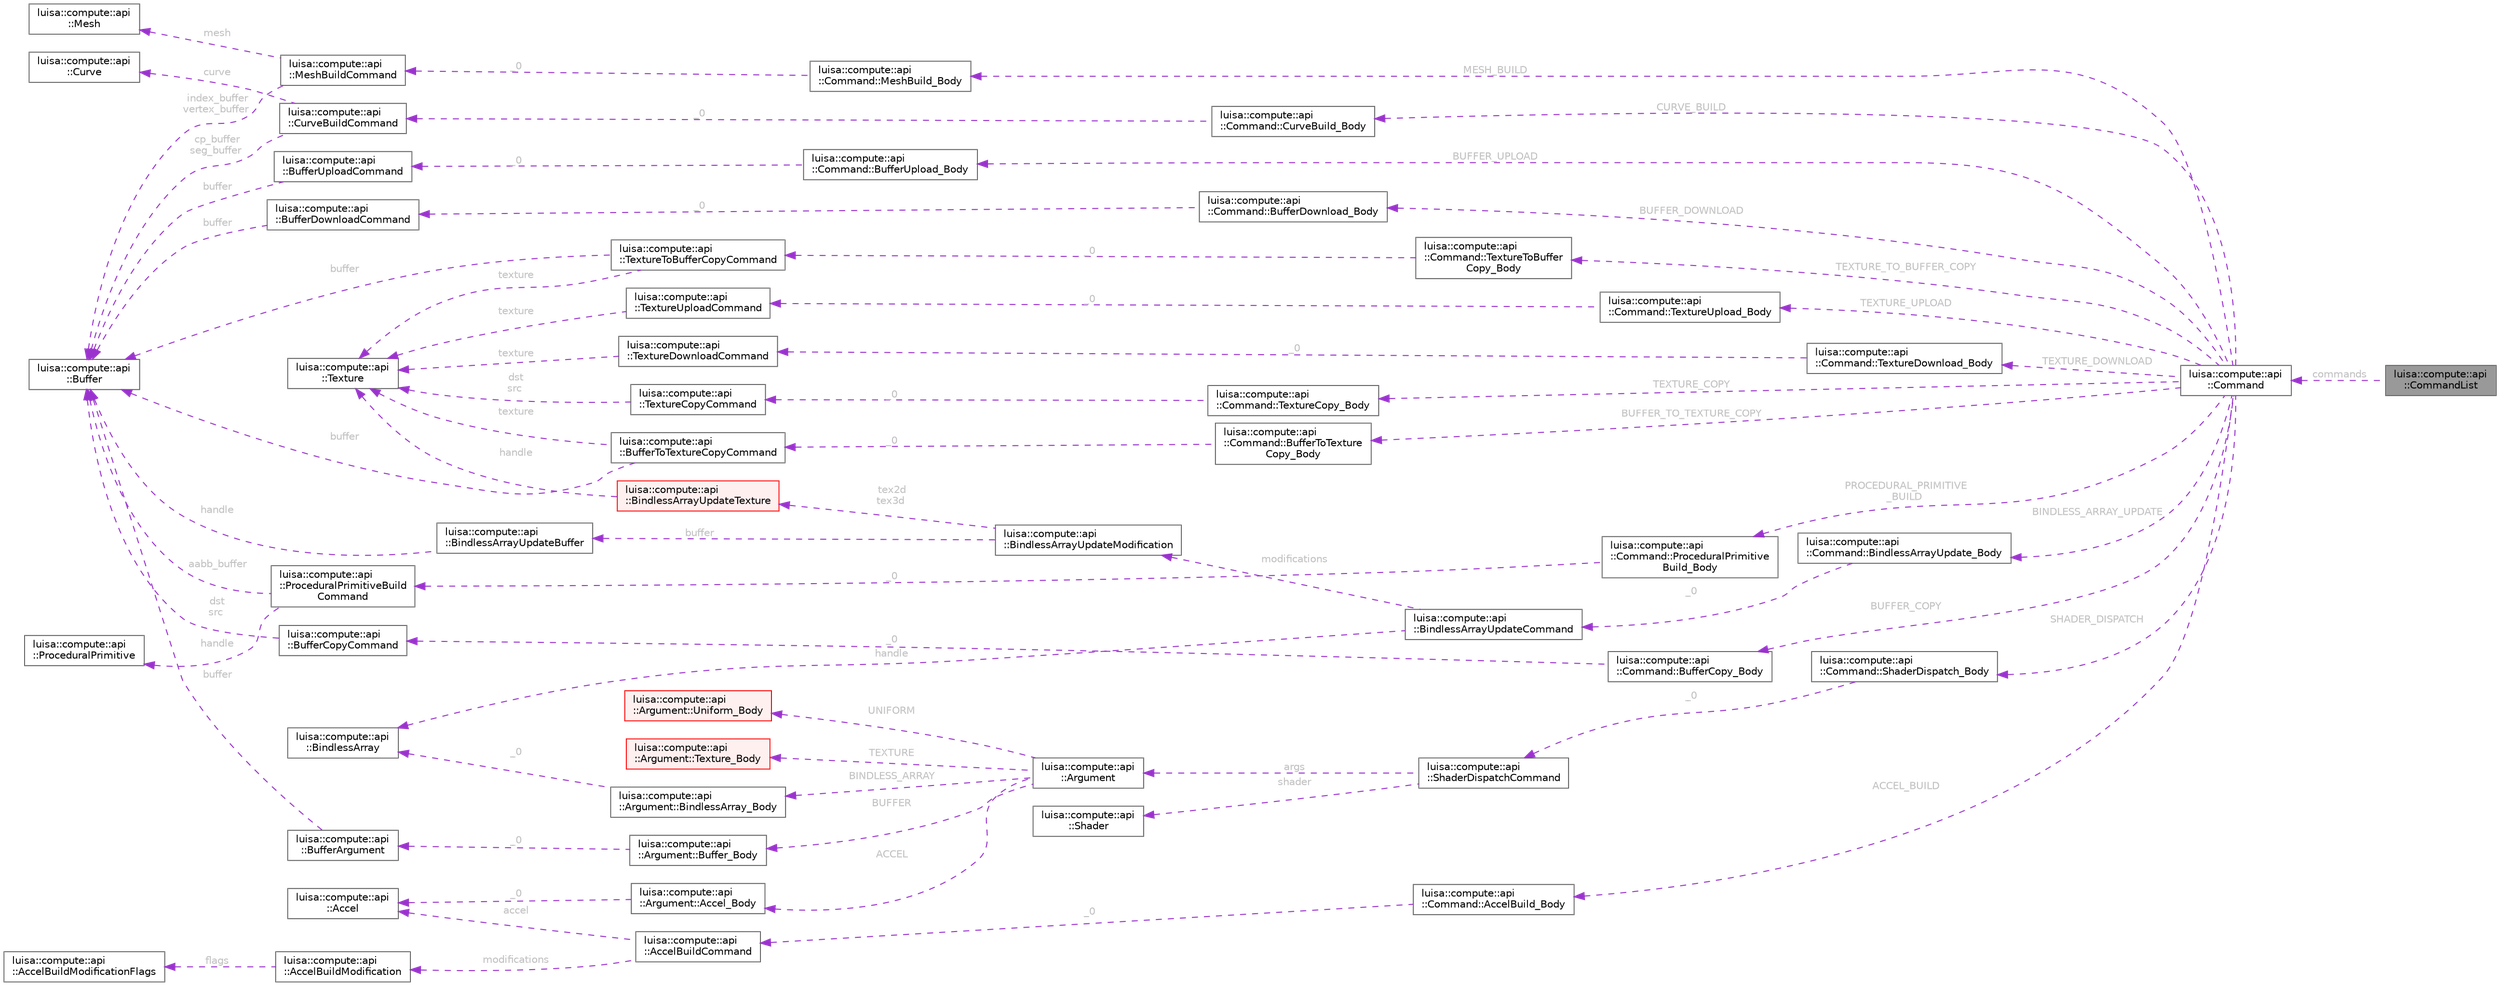 digraph "luisa::compute::api::CommandList"
{
 // LATEX_PDF_SIZE
  bgcolor="transparent";
  edge [fontname=Helvetica,fontsize=10,labelfontname=Helvetica,labelfontsize=10];
  node [fontname=Helvetica,fontsize=10,shape=box,height=0.2,width=0.4];
  rankdir="LR";
  Node1 [id="Node000001",label="luisa::compute::api\l::CommandList",height=0.2,width=0.4,color="gray40", fillcolor="grey60", style="filled", fontcolor="black",tooltip=" "];
  Node2 -> Node1 [id="edge1_Node000001_Node000002",dir="back",color="darkorchid3",style="dashed",tooltip=" ",label=" commands",fontcolor="grey" ];
  Node2 [id="Node000002",label="luisa::compute::api\l::Command",height=0.2,width=0.4,color="gray40", fillcolor="white", style="filled",URL="$structluisa_1_1compute_1_1api_1_1_command.html",tooltip=" "];
  Node3 -> Node2 [id="edge2_Node000002_Node000003",dir="back",color="darkorchid3",style="dashed",tooltip=" ",label=" BUFFER_UPLOAD",fontcolor="grey" ];
  Node3 [id="Node000003",label="luisa::compute::api\l::Command::BufferUpload_Body",height=0.2,width=0.4,color="gray40", fillcolor="white", style="filled",URL="$structluisa_1_1compute_1_1api_1_1_command_1_1_buffer_upload___body.html",tooltip=" "];
  Node4 -> Node3 [id="edge3_Node000003_Node000004",dir="back",color="darkorchid3",style="dashed",tooltip=" ",label=" _0",fontcolor="grey" ];
  Node4 [id="Node000004",label="luisa::compute::api\l::BufferUploadCommand",height=0.2,width=0.4,color="gray40", fillcolor="white", style="filled",URL="$structluisa_1_1compute_1_1api_1_1_buffer_upload_command.html",tooltip=" "];
  Node5 -> Node4 [id="edge4_Node000004_Node000005",dir="back",color="darkorchid3",style="dashed",tooltip=" ",label=" buffer",fontcolor="grey" ];
  Node5 [id="Node000005",label="luisa::compute::api\l::Buffer",height=0.2,width=0.4,color="gray40", fillcolor="white", style="filled",URL="$structluisa_1_1compute_1_1api_1_1_buffer.html",tooltip=" "];
  Node6 -> Node2 [id="edge5_Node000002_Node000006",dir="back",color="darkorchid3",style="dashed",tooltip=" ",label=" BUFFER_DOWNLOAD",fontcolor="grey" ];
  Node6 [id="Node000006",label="luisa::compute::api\l::Command::BufferDownload_Body",height=0.2,width=0.4,color="gray40", fillcolor="white", style="filled",URL="$structluisa_1_1compute_1_1api_1_1_command_1_1_buffer_download___body.html",tooltip=" "];
  Node7 -> Node6 [id="edge6_Node000006_Node000007",dir="back",color="darkorchid3",style="dashed",tooltip=" ",label=" _0",fontcolor="grey" ];
  Node7 [id="Node000007",label="luisa::compute::api\l::BufferDownloadCommand",height=0.2,width=0.4,color="gray40", fillcolor="white", style="filled",URL="$structluisa_1_1compute_1_1api_1_1_buffer_download_command.html",tooltip=" "];
  Node5 -> Node7 [id="edge7_Node000007_Node000005",dir="back",color="darkorchid3",style="dashed",tooltip=" ",label=" buffer",fontcolor="grey" ];
  Node8 -> Node2 [id="edge8_Node000002_Node000008",dir="back",color="darkorchid3",style="dashed",tooltip=" ",label=" BUFFER_COPY",fontcolor="grey" ];
  Node8 [id="Node000008",label="luisa::compute::api\l::Command::BufferCopy_Body",height=0.2,width=0.4,color="gray40", fillcolor="white", style="filled",URL="$structluisa_1_1compute_1_1api_1_1_command_1_1_buffer_copy___body.html",tooltip=" "];
  Node9 -> Node8 [id="edge9_Node000008_Node000009",dir="back",color="darkorchid3",style="dashed",tooltip=" ",label=" _0",fontcolor="grey" ];
  Node9 [id="Node000009",label="luisa::compute::api\l::BufferCopyCommand",height=0.2,width=0.4,color="gray40", fillcolor="white", style="filled",URL="$structluisa_1_1compute_1_1api_1_1_buffer_copy_command.html",tooltip=" "];
  Node5 -> Node9 [id="edge10_Node000009_Node000005",dir="back",color="darkorchid3",style="dashed",tooltip=" ",label=" dst\nsrc",fontcolor="grey" ];
  Node10 -> Node2 [id="edge11_Node000002_Node000010",dir="back",color="darkorchid3",style="dashed",tooltip=" ",label=" BUFFER_TO_TEXTURE_COPY",fontcolor="grey" ];
  Node10 [id="Node000010",label="luisa::compute::api\l::Command::BufferToTexture\lCopy_Body",height=0.2,width=0.4,color="gray40", fillcolor="white", style="filled",URL="$structluisa_1_1compute_1_1api_1_1_command_1_1_buffer_to_texture_copy___body.html",tooltip=" "];
  Node11 -> Node10 [id="edge12_Node000010_Node000011",dir="back",color="darkorchid3",style="dashed",tooltip=" ",label=" _0",fontcolor="grey" ];
  Node11 [id="Node000011",label="luisa::compute::api\l::BufferToTextureCopyCommand",height=0.2,width=0.4,color="gray40", fillcolor="white", style="filled",URL="$structluisa_1_1compute_1_1api_1_1_buffer_to_texture_copy_command.html",tooltip=" "];
  Node5 -> Node11 [id="edge13_Node000011_Node000005",dir="back",color="darkorchid3",style="dashed",tooltip=" ",label=" buffer",fontcolor="grey" ];
  Node12 -> Node11 [id="edge14_Node000011_Node000012",dir="back",color="darkorchid3",style="dashed",tooltip=" ",label=" texture",fontcolor="grey" ];
  Node12 [id="Node000012",label="luisa::compute::api\l::Texture",height=0.2,width=0.4,color="gray40", fillcolor="white", style="filled",URL="$structluisa_1_1compute_1_1api_1_1_texture.html",tooltip=" "];
  Node13 -> Node2 [id="edge15_Node000002_Node000013",dir="back",color="darkorchid3",style="dashed",tooltip=" ",label=" TEXTURE_TO_BUFFER_COPY",fontcolor="grey" ];
  Node13 [id="Node000013",label="luisa::compute::api\l::Command::TextureToBuffer\lCopy_Body",height=0.2,width=0.4,color="gray40", fillcolor="white", style="filled",URL="$structluisa_1_1compute_1_1api_1_1_command_1_1_texture_to_buffer_copy___body.html",tooltip=" "];
  Node14 -> Node13 [id="edge16_Node000013_Node000014",dir="back",color="darkorchid3",style="dashed",tooltip=" ",label=" _0",fontcolor="grey" ];
  Node14 [id="Node000014",label="luisa::compute::api\l::TextureToBufferCopyCommand",height=0.2,width=0.4,color="gray40", fillcolor="white", style="filled",URL="$structluisa_1_1compute_1_1api_1_1_texture_to_buffer_copy_command.html",tooltip=" "];
  Node5 -> Node14 [id="edge17_Node000014_Node000005",dir="back",color="darkorchid3",style="dashed",tooltip=" ",label=" buffer",fontcolor="grey" ];
  Node12 -> Node14 [id="edge18_Node000014_Node000012",dir="back",color="darkorchid3",style="dashed",tooltip=" ",label=" texture",fontcolor="grey" ];
  Node15 -> Node2 [id="edge19_Node000002_Node000015",dir="back",color="darkorchid3",style="dashed",tooltip=" ",label=" TEXTURE_UPLOAD",fontcolor="grey" ];
  Node15 [id="Node000015",label="luisa::compute::api\l::Command::TextureUpload_Body",height=0.2,width=0.4,color="gray40", fillcolor="white", style="filled",URL="$structluisa_1_1compute_1_1api_1_1_command_1_1_texture_upload___body.html",tooltip=" "];
  Node16 -> Node15 [id="edge20_Node000015_Node000016",dir="back",color="darkorchid3",style="dashed",tooltip=" ",label=" _0",fontcolor="grey" ];
  Node16 [id="Node000016",label="luisa::compute::api\l::TextureUploadCommand",height=0.2,width=0.4,color="gray40", fillcolor="white", style="filled",URL="$structluisa_1_1compute_1_1api_1_1_texture_upload_command.html",tooltip=" "];
  Node12 -> Node16 [id="edge21_Node000016_Node000012",dir="back",color="darkorchid3",style="dashed",tooltip=" ",label=" texture",fontcolor="grey" ];
  Node17 -> Node2 [id="edge22_Node000002_Node000017",dir="back",color="darkorchid3",style="dashed",tooltip=" ",label=" TEXTURE_DOWNLOAD",fontcolor="grey" ];
  Node17 [id="Node000017",label="luisa::compute::api\l::Command::TextureDownload_Body",height=0.2,width=0.4,color="gray40", fillcolor="white", style="filled",URL="$structluisa_1_1compute_1_1api_1_1_command_1_1_texture_download___body.html",tooltip=" "];
  Node18 -> Node17 [id="edge23_Node000017_Node000018",dir="back",color="darkorchid3",style="dashed",tooltip=" ",label=" _0",fontcolor="grey" ];
  Node18 [id="Node000018",label="luisa::compute::api\l::TextureDownloadCommand",height=0.2,width=0.4,color="gray40", fillcolor="white", style="filled",URL="$structluisa_1_1compute_1_1api_1_1_texture_download_command.html",tooltip=" "];
  Node12 -> Node18 [id="edge24_Node000018_Node000012",dir="back",color="darkorchid3",style="dashed",tooltip=" ",label=" texture",fontcolor="grey" ];
  Node19 -> Node2 [id="edge25_Node000002_Node000019",dir="back",color="darkorchid3",style="dashed",tooltip=" ",label=" TEXTURE_COPY",fontcolor="grey" ];
  Node19 [id="Node000019",label="luisa::compute::api\l::Command::TextureCopy_Body",height=0.2,width=0.4,color="gray40", fillcolor="white", style="filled",URL="$structluisa_1_1compute_1_1api_1_1_command_1_1_texture_copy___body.html",tooltip=" "];
  Node20 -> Node19 [id="edge26_Node000019_Node000020",dir="back",color="darkorchid3",style="dashed",tooltip=" ",label=" _0",fontcolor="grey" ];
  Node20 [id="Node000020",label="luisa::compute::api\l::TextureCopyCommand",height=0.2,width=0.4,color="gray40", fillcolor="white", style="filled",URL="$structluisa_1_1compute_1_1api_1_1_texture_copy_command.html",tooltip=" "];
  Node12 -> Node20 [id="edge27_Node000020_Node000012",dir="back",color="darkorchid3",style="dashed",tooltip=" ",label=" dst\nsrc",fontcolor="grey" ];
  Node21 -> Node2 [id="edge28_Node000002_Node000021",dir="back",color="darkorchid3",style="dashed",tooltip=" ",label=" SHADER_DISPATCH",fontcolor="grey" ];
  Node21 [id="Node000021",label="luisa::compute::api\l::Command::ShaderDispatch_Body",height=0.2,width=0.4,color="gray40", fillcolor="white", style="filled",URL="$structluisa_1_1compute_1_1api_1_1_command_1_1_shader_dispatch___body.html",tooltip=" "];
  Node22 -> Node21 [id="edge29_Node000021_Node000022",dir="back",color="darkorchid3",style="dashed",tooltip=" ",label=" _0",fontcolor="grey" ];
  Node22 [id="Node000022",label="luisa::compute::api\l::ShaderDispatchCommand",height=0.2,width=0.4,color="gray40", fillcolor="white", style="filled",URL="$structluisa_1_1compute_1_1api_1_1_shader_dispatch_command.html",tooltip=" "];
  Node23 -> Node22 [id="edge30_Node000022_Node000023",dir="back",color="darkorchid3",style="dashed",tooltip=" ",label=" shader",fontcolor="grey" ];
  Node23 [id="Node000023",label="luisa::compute::api\l::Shader",height=0.2,width=0.4,color="gray40", fillcolor="white", style="filled",URL="$structluisa_1_1compute_1_1api_1_1_shader.html",tooltip=" "];
  Node24 -> Node22 [id="edge31_Node000022_Node000024",dir="back",color="darkorchid3",style="dashed",tooltip=" ",label=" args",fontcolor="grey" ];
  Node24 [id="Node000024",label="luisa::compute::api\l::Argument",height=0.2,width=0.4,color="gray40", fillcolor="white", style="filled",URL="$structluisa_1_1compute_1_1api_1_1_argument.html",tooltip=" "];
  Node25 -> Node24 [id="edge32_Node000024_Node000025",dir="back",color="darkorchid3",style="dashed",tooltip=" ",label=" BUFFER",fontcolor="grey" ];
  Node25 [id="Node000025",label="luisa::compute::api\l::Argument::Buffer_Body",height=0.2,width=0.4,color="gray40", fillcolor="white", style="filled",URL="$structluisa_1_1compute_1_1api_1_1_argument_1_1_buffer___body.html",tooltip=" "];
  Node26 -> Node25 [id="edge33_Node000025_Node000026",dir="back",color="darkorchid3",style="dashed",tooltip=" ",label=" _0",fontcolor="grey" ];
  Node26 [id="Node000026",label="luisa::compute::api\l::BufferArgument",height=0.2,width=0.4,color="gray40", fillcolor="white", style="filled",URL="$structluisa_1_1compute_1_1api_1_1_buffer_argument.html",tooltip=" "];
  Node5 -> Node26 [id="edge34_Node000026_Node000005",dir="back",color="darkorchid3",style="dashed",tooltip=" ",label=" buffer",fontcolor="grey" ];
  Node27 -> Node24 [id="edge35_Node000024_Node000027",dir="back",color="darkorchid3",style="dashed",tooltip=" ",label=" TEXTURE",fontcolor="grey" ];
  Node27 [id="Node000027",label="luisa::compute::api\l::Argument::Texture_Body",height=0.2,width=0.4,color="red", fillcolor="#FFF0F0", style="filled",URL="$structluisa_1_1compute_1_1api_1_1_argument_1_1_texture___body.html",tooltip=" "];
  Node29 -> Node24 [id="edge36_Node000024_Node000029",dir="back",color="darkorchid3",style="dashed",tooltip=" ",label=" UNIFORM",fontcolor="grey" ];
  Node29 [id="Node000029",label="luisa::compute::api\l::Argument::Uniform_Body",height=0.2,width=0.4,color="red", fillcolor="#FFF0F0", style="filled",URL="$structluisa_1_1compute_1_1api_1_1_argument_1_1_uniform___body.html",tooltip=" "];
  Node31 -> Node24 [id="edge37_Node000024_Node000031",dir="back",color="darkorchid3",style="dashed",tooltip=" ",label=" BINDLESS_ARRAY",fontcolor="grey" ];
  Node31 [id="Node000031",label="luisa::compute::api\l::Argument::BindlessArray_Body",height=0.2,width=0.4,color="gray40", fillcolor="white", style="filled",URL="$structluisa_1_1compute_1_1api_1_1_argument_1_1_bindless_array___body.html",tooltip=" "];
  Node32 -> Node31 [id="edge38_Node000031_Node000032",dir="back",color="darkorchid3",style="dashed",tooltip=" ",label=" _0",fontcolor="grey" ];
  Node32 [id="Node000032",label="luisa::compute::api\l::BindlessArray",height=0.2,width=0.4,color="gray40", fillcolor="white", style="filled",URL="$structluisa_1_1compute_1_1api_1_1_bindless_array.html",tooltip=" "];
  Node33 -> Node24 [id="edge39_Node000024_Node000033",dir="back",color="darkorchid3",style="dashed",tooltip=" ",label=" ACCEL",fontcolor="grey" ];
  Node33 [id="Node000033",label="luisa::compute::api\l::Argument::Accel_Body",height=0.2,width=0.4,color="gray40", fillcolor="white", style="filled",URL="$structluisa_1_1compute_1_1api_1_1_argument_1_1_accel___body.html",tooltip=" "];
  Node34 -> Node33 [id="edge40_Node000033_Node000034",dir="back",color="darkorchid3",style="dashed",tooltip=" ",label=" _0",fontcolor="grey" ];
  Node34 [id="Node000034",label="luisa::compute::api\l::Accel",height=0.2,width=0.4,color="gray40", fillcolor="white", style="filled",URL="$structluisa_1_1compute_1_1api_1_1_accel.html",tooltip=" "];
  Node35 -> Node2 [id="edge41_Node000002_Node000035",dir="back",color="darkorchid3",style="dashed",tooltip=" ",label=" MESH_BUILD",fontcolor="grey" ];
  Node35 [id="Node000035",label="luisa::compute::api\l::Command::MeshBuild_Body",height=0.2,width=0.4,color="gray40", fillcolor="white", style="filled",URL="$structluisa_1_1compute_1_1api_1_1_command_1_1_mesh_build___body.html",tooltip=" "];
  Node36 -> Node35 [id="edge42_Node000035_Node000036",dir="back",color="darkorchid3",style="dashed",tooltip=" ",label=" _0",fontcolor="grey" ];
  Node36 [id="Node000036",label="luisa::compute::api\l::MeshBuildCommand",height=0.2,width=0.4,color="gray40", fillcolor="white", style="filled",URL="$structluisa_1_1compute_1_1api_1_1_mesh_build_command.html",tooltip=" "];
  Node37 -> Node36 [id="edge43_Node000036_Node000037",dir="back",color="darkorchid3",style="dashed",tooltip=" ",label=" mesh",fontcolor="grey" ];
  Node37 [id="Node000037",label="luisa::compute::api\l::Mesh",height=0.2,width=0.4,color="gray40", fillcolor="white", style="filled",URL="$structluisa_1_1compute_1_1api_1_1_mesh.html",tooltip=" "];
  Node5 -> Node36 [id="edge44_Node000036_Node000005",dir="back",color="darkorchid3",style="dashed",tooltip=" ",label=" index_buffer\nvertex_buffer",fontcolor="grey" ];
  Node38 -> Node2 [id="edge45_Node000002_Node000038",dir="back",color="darkorchid3",style="dashed",tooltip=" ",label=" CURVE_BUILD",fontcolor="grey" ];
  Node38 [id="Node000038",label="luisa::compute::api\l::Command::CurveBuild_Body",height=0.2,width=0.4,color="gray40", fillcolor="white", style="filled",URL="$structluisa_1_1compute_1_1api_1_1_command_1_1_curve_build___body.html",tooltip=" "];
  Node39 -> Node38 [id="edge46_Node000038_Node000039",dir="back",color="darkorchid3",style="dashed",tooltip=" ",label=" _0",fontcolor="grey" ];
  Node39 [id="Node000039",label="luisa::compute::api\l::CurveBuildCommand",height=0.2,width=0.4,color="gray40", fillcolor="white", style="filled",URL="$structluisa_1_1compute_1_1api_1_1_curve_build_command.html",tooltip=" "];
  Node40 -> Node39 [id="edge47_Node000039_Node000040",dir="back",color="darkorchid3",style="dashed",tooltip=" ",label=" curve",fontcolor="grey" ];
  Node40 [id="Node000040",label="luisa::compute::api\l::Curve",height=0.2,width=0.4,color="gray40", fillcolor="white", style="filled",URL="$structluisa_1_1compute_1_1api_1_1_curve.html",tooltip=" "];
  Node5 -> Node39 [id="edge48_Node000039_Node000005",dir="back",color="darkorchid3",style="dashed",tooltip=" ",label=" cp_buffer\nseg_buffer",fontcolor="grey" ];
  Node41 -> Node2 [id="edge49_Node000002_Node000041",dir="back",color="darkorchid3",style="dashed",tooltip=" ",label=" PROCEDURAL_PRIMITIVE\l_BUILD",fontcolor="grey" ];
  Node41 [id="Node000041",label="luisa::compute::api\l::Command::ProceduralPrimitive\lBuild_Body",height=0.2,width=0.4,color="gray40", fillcolor="white", style="filled",URL="$structluisa_1_1compute_1_1api_1_1_command_1_1_procedural_primitive_build___body.html",tooltip=" "];
  Node42 -> Node41 [id="edge50_Node000041_Node000042",dir="back",color="darkorchid3",style="dashed",tooltip=" ",label=" _0",fontcolor="grey" ];
  Node42 [id="Node000042",label="luisa::compute::api\l::ProceduralPrimitiveBuild\lCommand",height=0.2,width=0.4,color="gray40", fillcolor="white", style="filled",URL="$structluisa_1_1compute_1_1api_1_1_procedural_primitive_build_command.html",tooltip=" "];
  Node43 -> Node42 [id="edge51_Node000042_Node000043",dir="back",color="darkorchid3",style="dashed",tooltip=" ",label=" handle",fontcolor="grey" ];
  Node43 [id="Node000043",label="luisa::compute::api\l::ProceduralPrimitive",height=0.2,width=0.4,color="gray40", fillcolor="white", style="filled",URL="$structluisa_1_1compute_1_1api_1_1_procedural_primitive.html",tooltip=" "];
  Node5 -> Node42 [id="edge52_Node000042_Node000005",dir="back",color="darkorchid3",style="dashed",tooltip=" ",label=" aabb_buffer",fontcolor="grey" ];
  Node44 -> Node2 [id="edge53_Node000002_Node000044",dir="back",color="darkorchid3",style="dashed",tooltip=" ",label=" ACCEL_BUILD",fontcolor="grey" ];
  Node44 [id="Node000044",label="luisa::compute::api\l::Command::AccelBuild_Body",height=0.2,width=0.4,color="gray40", fillcolor="white", style="filled",URL="$structluisa_1_1compute_1_1api_1_1_command_1_1_accel_build___body.html",tooltip=" "];
  Node45 -> Node44 [id="edge54_Node000044_Node000045",dir="back",color="darkorchid3",style="dashed",tooltip=" ",label=" _0",fontcolor="grey" ];
  Node45 [id="Node000045",label="luisa::compute::api\l::AccelBuildCommand",height=0.2,width=0.4,color="gray40", fillcolor="white", style="filled",URL="$structluisa_1_1compute_1_1api_1_1_accel_build_command.html",tooltip=" "];
  Node34 -> Node45 [id="edge55_Node000045_Node000034",dir="back",color="darkorchid3",style="dashed",tooltip=" ",label=" accel",fontcolor="grey" ];
  Node46 -> Node45 [id="edge56_Node000045_Node000046",dir="back",color="darkorchid3",style="dashed",tooltip=" ",label=" modifications",fontcolor="grey" ];
  Node46 [id="Node000046",label="luisa::compute::api\l::AccelBuildModification",height=0.2,width=0.4,color="gray40", fillcolor="white", style="filled",URL="$structluisa_1_1compute_1_1api_1_1_accel_build_modification.html",tooltip=" "];
  Node47 -> Node46 [id="edge57_Node000046_Node000047",dir="back",color="darkorchid3",style="dashed",tooltip=" ",label=" flags",fontcolor="grey" ];
  Node47 [id="Node000047",label="luisa::compute::api\l::AccelBuildModificationFlags",height=0.2,width=0.4,color="gray40", fillcolor="white", style="filled",URL="$structluisa_1_1compute_1_1api_1_1_accel_build_modification_flags.html",tooltip=" "];
  Node48 -> Node2 [id="edge58_Node000002_Node000048",dir="back",color="darkorchid3",style="dashed",tooltip=" ",label=" BINDLESS_ARRAY_UPDATE",fontcolor="grey" ];
  Node48 [id="Node000048",label="luisa::compute::api\l::Command::BindlessArrayUpdate_Body",height=0.2,width=0.4,color="gray40", fillcolor="white", style="filled",URL="$structluisa_1_1compute_1_1api_1_1_command_1_1_bindless_array_update___body.html",tooltip=" "];
  Node49 -> Node48 [id="edge59_Node000048_Node000049",dir="back",color="darkorchid3",style="dashed",tooltip=" ",label=" _0",fontcolor="grey" ];
  Node49 [id="Node000049",label="luisa::compute::api\l::BindlessArrayUpdateCommand",height=0.2,width=0.4,color="gray40", fillcolor="white", style="filled",URL="$structluisa_1_1compute_1_1api_1_1_bindless_array_update_command.html",tooltip=" "];
  Node32 -> Node49 [id="edge60_Node000049_Node000032",dir="back",color="darkorchid3",style="dashed",tooltip=" ",label=" handle",fontcolor="grey" ];
  Node50 -> Node49 [id="edge61_Node000049_Node000050",dir="back",color="darkorchid3",style="dashed",tooltip=" ",label=" modifications",fontcolor="grey" ];
  Node50 [id="Node000050",label="luisa::compute::api\l::BindlessArrayUpdateModification",height=0.2,width=0.4,color="gray40", fillcolor="white", style="filled",URL="$structluisa_1_1compute_1_1api_1_1_bindless_array_update_modification.html",tooltip=" "];
  Node51 -> Node50 [id="edge62_Node000050_Node000051",dir="back",color="darkorchid3",style="dashed",tooltip=" ",label=" buffer",fontcolor="grey" ];
  Node51 [id="Node000051",label="luisa::compute::api\l::BindlessArrayUpdateBuffer",height=0.2,width=0.4,color="gray40", fillcolor="white", style="filled",URL="$structluisa_1_1compute_1_1api_1_1_bindless_array_update_buffer.html",tooltip=" "];
  Node5 -> Node51 [id="edge63_Node000051_Node000005",dir="back",color="darkorchid3",style="dashed",tooltip=" ",label=" handle",fontcolor="grey" ];
  Node52 -> Node50 [id="edge64_Node000050_Node000052",dir="back",color="darkorchid3",style="dashed",tooltip=" ",label=" tex2d\ntex3d",fontcolor="grey" ];
  Node52 [id="Node000052",label="luisa::compute::api\l::BindlessArrayUpdateTexture",height=0.2,width=0.4,color="red", fillcolor="#FFF0F0", style="filled",URL="$structluisa_1_1compute_1_1api_1_1_bindless_array_update_texture.html",tooltip=" "];
  Node12 -> Node52 [id="edge65_Node000052_Node000012",dir="back",color="darkorchid3",style="dashed",tooltip=" ",label=" handle",fontcolor="grey" ];
}
